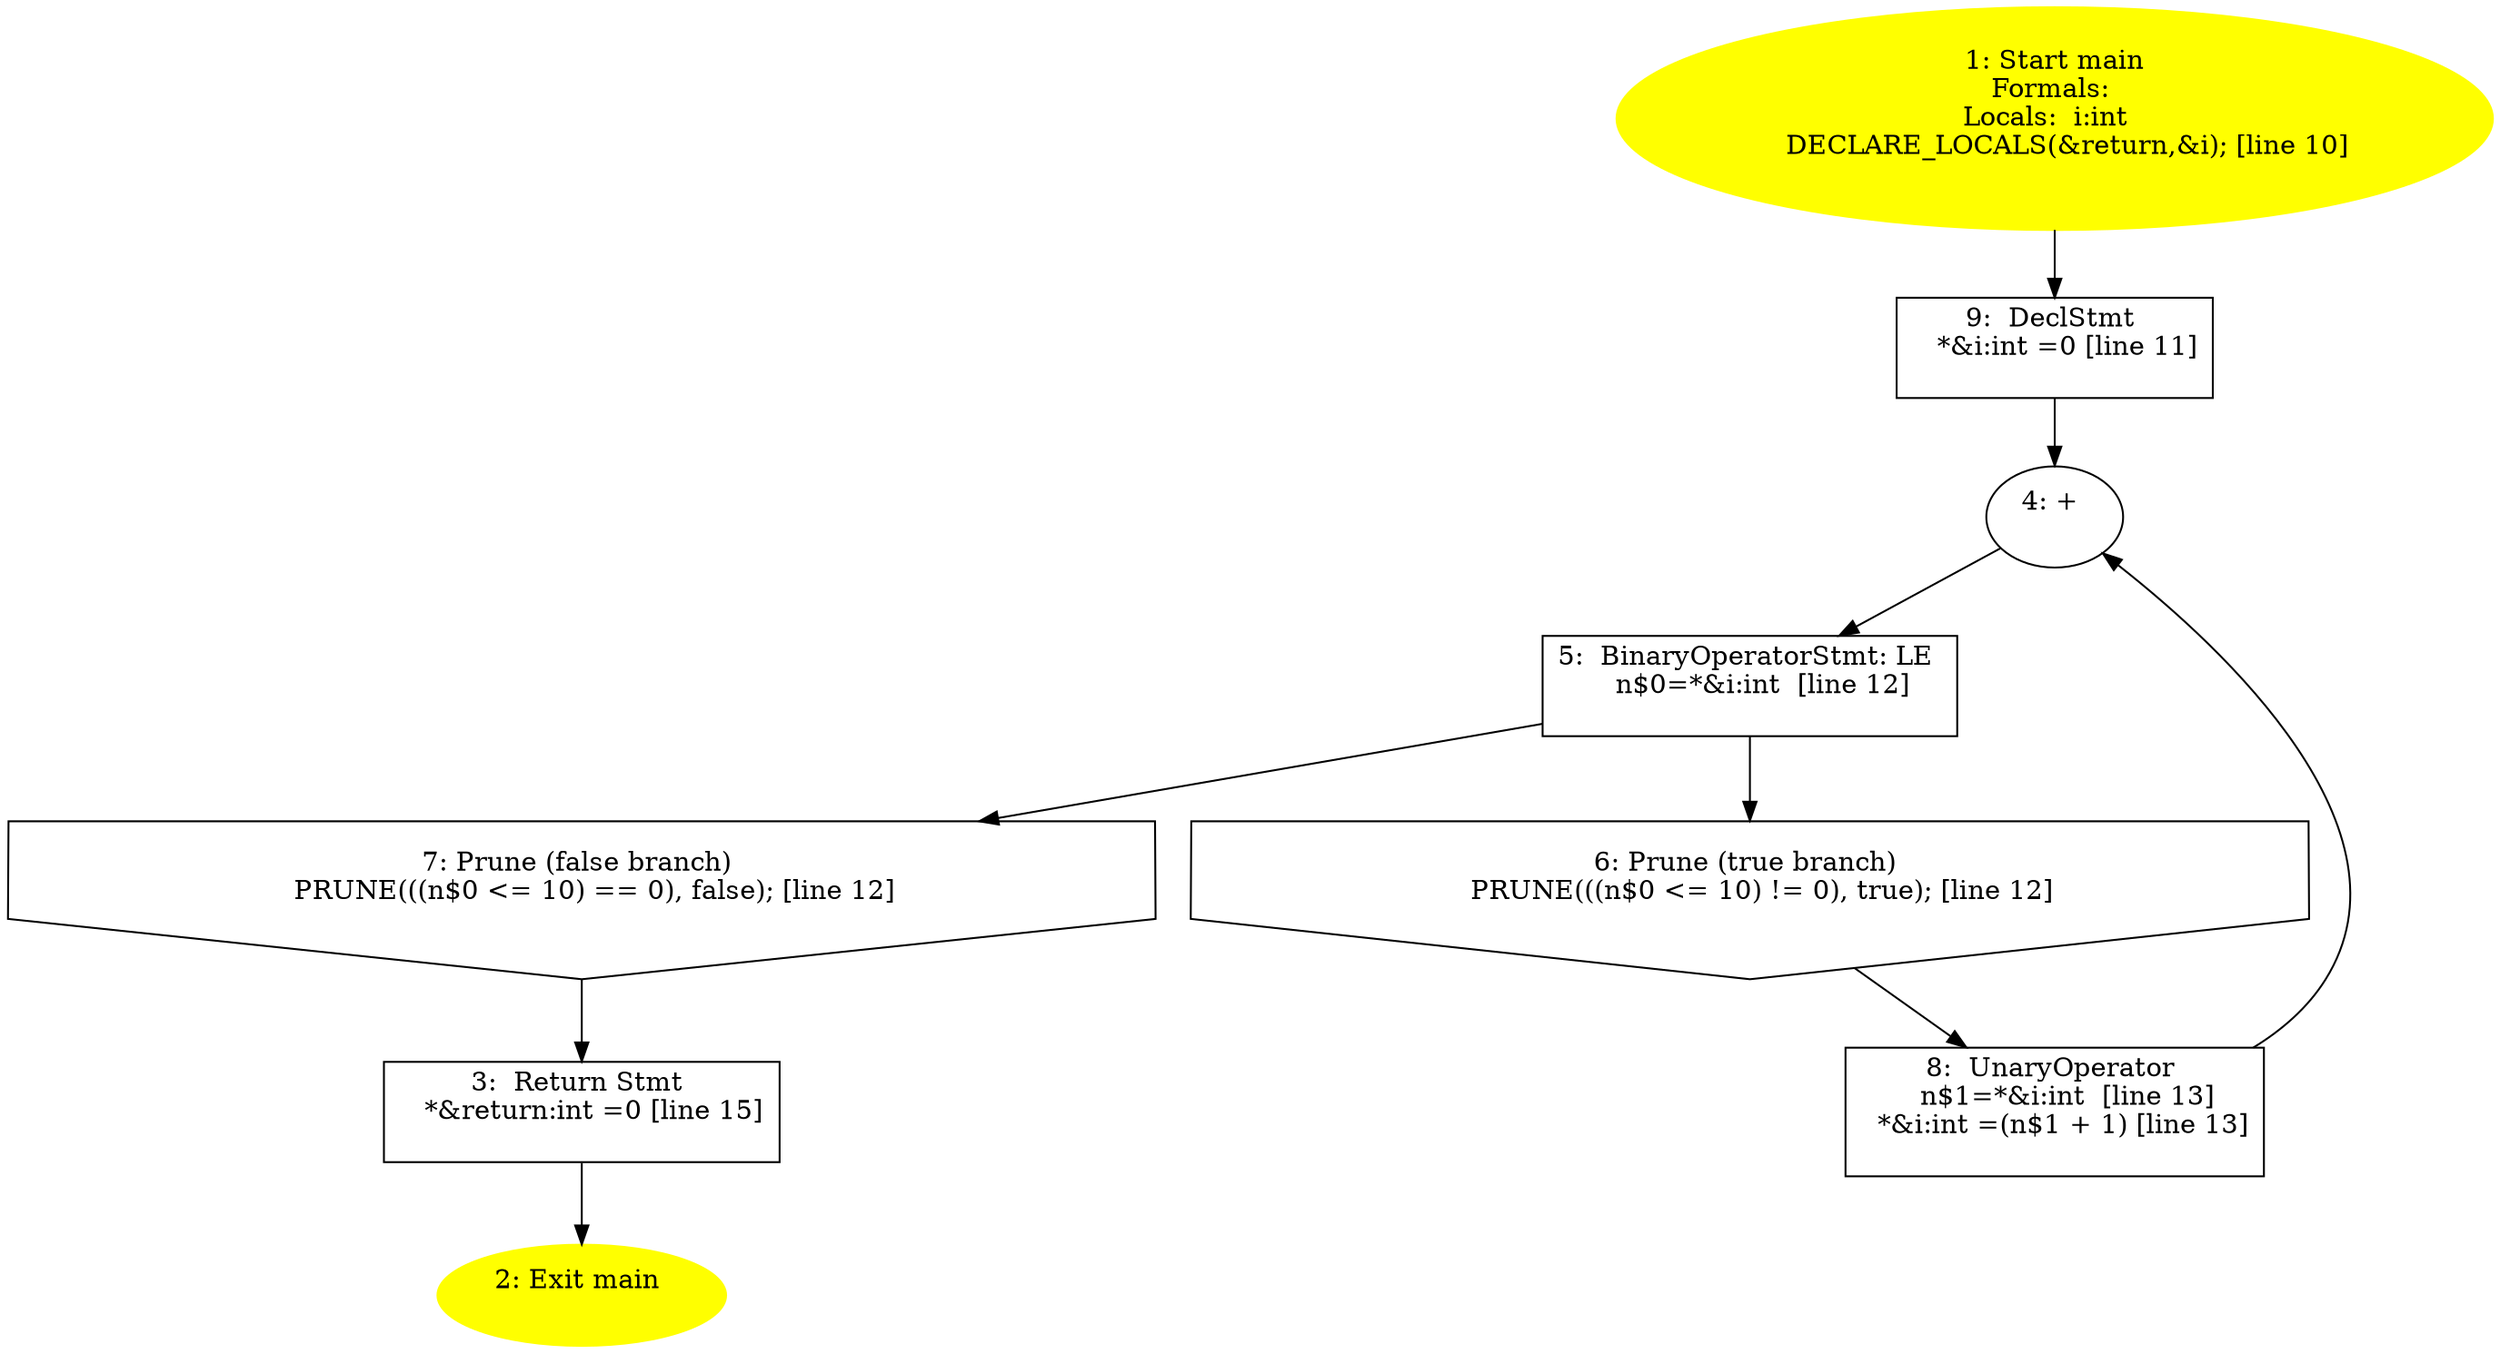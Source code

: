 /* @generated */
digraph iCFG {
"main.fad58de7366495db4650cfefac2fcd61_9" [label="9:  DeclStmt \n   *&i:int =0 [line 11]\n " shape="box"]
	

	 "main.fad58de7366495db4650cfefac2fcd61_9" -> "main.fad58de7366495db4650cfefac2fcd61_4" ;
"main.fad58de7366495db4650cfefac2fcd61_8" [label="8:  UnaryOperator \n   n$1=*&i:int  [line 13]\n  *&i:int =(n$1 + 1) [line 13]\n " shape="box"]
	

	 "main.fad58de7366495db4650cfefac2fcd61_8" -> "main.fad58de7366495db4650cfefac2fcd61_4" ;
"main.fad58de7366495db4650cfefac2fcd61_7" [label="7: Prune (false branch) \n   PRUNE(((n$0 <= 10) == 0), false); [line 12]\n " shape="invhouse"]
	

	 "main.fad58de7366495db4650cfefac2fcd61_7" -> "main.fad58de7366495db4650cfefac2fcd61_3" ;
"main.fad58de7366495db4650cfefac2fcd61_6" [label="6: Prune (true branch) \n   PRUNE(((n$0 <= 10) != 0), true); [line 12]\n " shape="invhouse"]
	

	 "main.fad58de7366495db4650cfefac2fcd61_6" -> "main.fad58de7366495db4650cfefac2fcd61_8" ;
"main.fad58de7366495db4650cfefac2fcd61_5" [label="5:  BinaryOperatorStmt: LE \n   n$0=*&i:int  [line 12]\n " shape="box"]
	

	 "main.fad58de7366495db4650cfefac2fcd61_5" -> "main.fad58de7366495db4650cfefac2fcd61_6" ;
	 "main.fad58de7366495db4650cfefac2fcd61_5" -> "main.fad58de7366495db4650cfefac2fcd61_7" ;
"main.fad58de7366495db4650cfefac2fcd61_4" [label="4: + \n  " ]
	

	 "main.fad58de7366495db4650cfefac2fcd61_4" -> "main.fad58de7366495db4650cfefac2fcd61_5" ;
"main.fad58de7366495db4650cfefac2fcd61_3" [label="3:  Return Stmt \n   *&return:int =0 [line 15]\n " shape="box"]
	

	 "main.fad58de7366495db4650cfefac2fcd61_3" -> "main.fad58de7366495db4650cfefac2fcd61_2" ;
"main.fad58de7366495db4650cfefac2fcd61_2" [label="2: Exit main \n  " color=yellow style=filled]
	

"main.fad58de7366495db4650cfefac2fcd61_1" [label="1: Start main\nFormals: \nLocals:  i:int  \n   DECLARE_LOCALS(&return,&i); [line 10]\n " color=yellow style=filled]
	

	 "main.fad58de7366495db4650cfefac2fcd61_1" -> "main.fad58de7366495db4650cfefac2fcd61_9" ;
}
